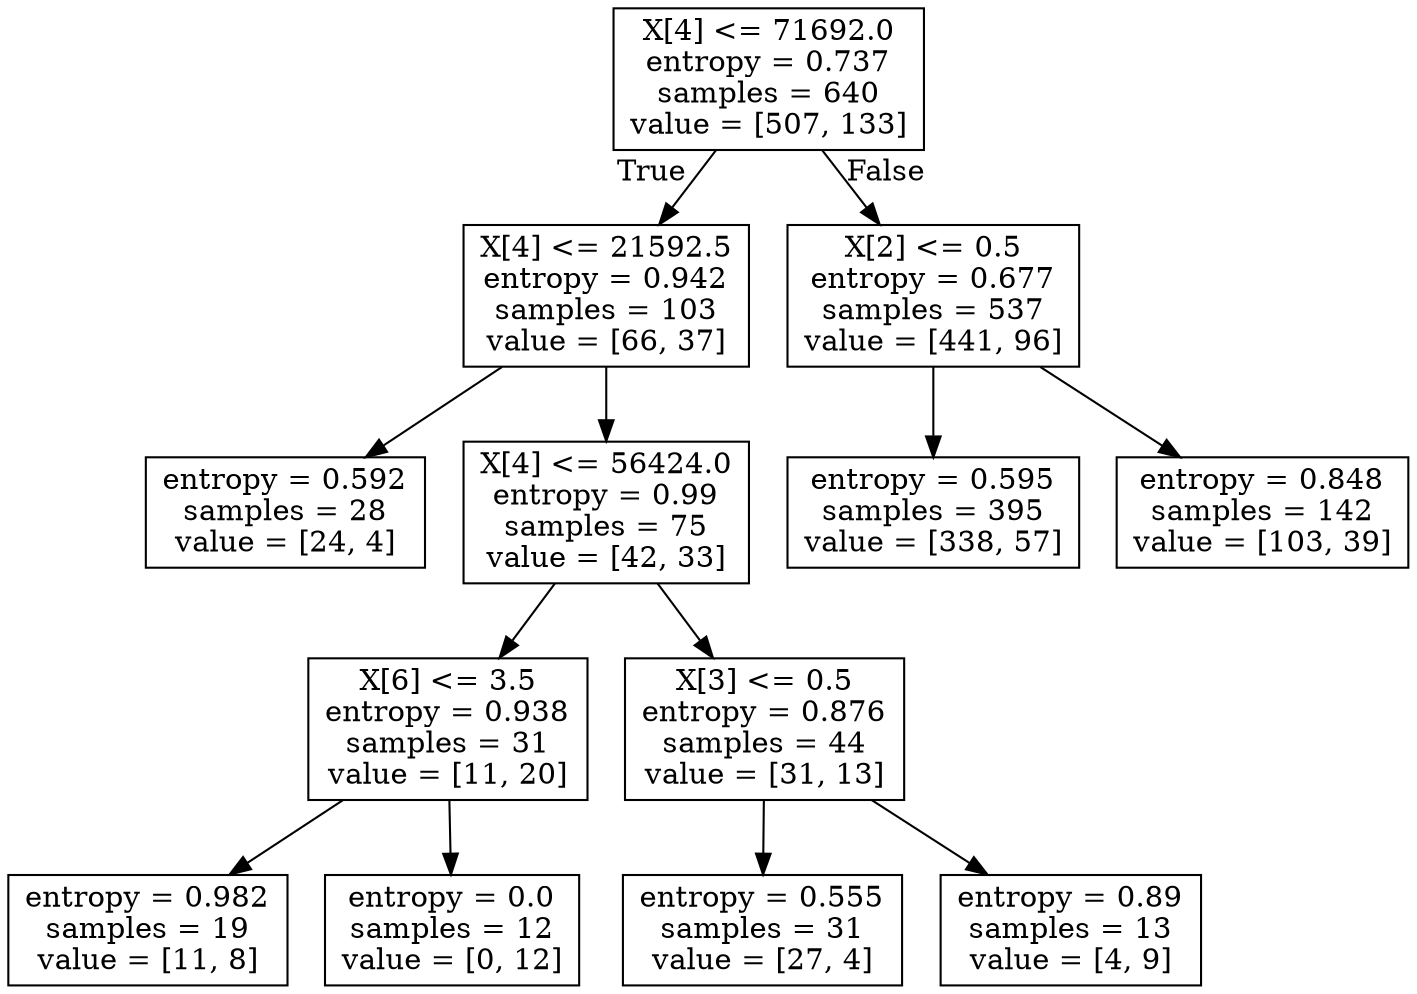 digraph Tree {
node [shape=box] ;
0 [label="X[4] <= 71692.0\nentropy = 0.737\nsamples = 640\nvalue = [507, 133]"] ;
1 [label="X[4] <= 21592.5\nentropy = 0.942\nsamples = 103\nvalue = [66, 37]"] ;
0 -> 1 [labeldistance=2.5, labelangle=45, headlabel="True"] ;
2 [label="entropy = 0.592\nsamples = 28\nvalue = [24, 4]"] ;
1 -> 2 ;
3 [label="X[4] <= 56424.0\nentropy = 0.99\nsamples = 75\nvalue = [42, 33]"] ;
1 -> 3 ;
4 [label="X[6] <= 3.5\nentropy = 0.938\nsamples = 31\nvalue = [11, 20]"] ;
3 -> 4 ;
5 [label="entropy = 0.982\nsamples = 19\nvalue = [11, 8]"] ;
4 -> 5 ;
6 [label="entropy = 0.0\nsamples = 12\nvalue = [0, 12]"] ;
4 -> 6 ;
7 [label="X[3] <= 0.5\nentropy = 0.876\nsamples = 44\nvalue = [31, 13]"] ;
3 -> 7 ;
8 [label="entropy = 0.555\nsamples = 31\nvalue = [27, 4]"] ;
7 -> 8 ;
9 [label="entropy = 0.89\nsamples = 13\nvalue = [4, 9]"] ;
7 -> 9 ;
10 [label="X[2] <= 0.5\nentropy = 0.677\nsamples = 537\nvalue = [441, 96]"] ;
0 -> 10 [labeldistance=2.5, labelangle=-45, headlabel="False"] ;
11 [label="entropy = 0.595\nsamples = 395\nvalue = [338, 57]"] ;
10 -> 11 ;
12 [label="entropy = 0.848\nsamples = 142\nvalue = [103, 39]"] ;
10 -> 12 ;
}